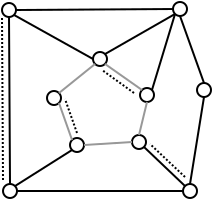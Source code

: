 <?xml version="1.0" encoding="UTF-8"?>
<dia:diagram xmlns:dia="http://www.lysator.liu.se/~alla/dia/">
  <dia:layer name="Hintergrund" visible="true">
    <dia:object type="Standard - Ellipse" version="0" id="O0">
      <dia:attribute name="obj_pos">
        <dia:point val="5,6.05"/>
      </dia:attribute>
      <dia:attribute name="obj_bb">
        <dia:rectangle val="4.95,6;5.75,6.8"/>
      </dia:attribute>
      <dia:attribute name="elem_corner">
        <dia:point val="5,6.05"/>
      </dia:attribute>
      <dia:attribute name="elem_width">
        <dia:real val="0.7"/>
      </dia:attribute>
      <dia:attribute name="elem_height">
        <dia:real val="0.7"/>
      </dia:attribute>
    </dia:object>
    <dia:object type="Standard - Ellipse" version="0" id="O1">
      <dia:attribute name="obj_pos">
        <dia:point val="5.05,15.1"/>
      </dia:attribute>
      <dia:attribute name="obj_bb">
        <dia:rectangle val="5,15.05;5.8,15.85"/>
      </dia:attribute>
      <dia:attribute name="elem_corner">
        <dia:point val="5.05,15.1"/>
      </dia:attribute>
      <dia:attribute name="elem_width">
        <dia:real val="0.7"/>
      </dia:attribute>
      <dia:attribute name="elem_height">
        <dia:real val="0.7"/>
      </dia:attribute>
    </dia:object>
    <dia:object type="Standard - Ellipse" version="0" id="O2">
      <dia:attribute name="obj_pos">
        <dia:point val="13.55,6"/>
      </dia:attribute>
      <dia:attribute name="obj_bb">
        <dia:rectangle val="13.5,5.95;14.3,6.75"/>
      </dia:attribute>
      <dia:attribute name="elem_corner">
        <dia:point val="13.55,6"/>
      </dia:attribute>
      <dia:attribute name="elem_width">
        <dia:real val="0.7"/>
      </dia:attribute>
      <dia:attribute name="elem_height">
        <dia:real val="0.7"/>
      </dia:attribute>
    </dia:object>
    <dia:object type="Standard - Ellipse" version="0" id="O3">
      <dia:attribute name="obj_pos">
        <dia:point val="14.75,10.05"/>
      </dia:attribute>
      <dia:attribute name="obj_bb">
        <dia:rectangle val="14.7,10;15.5,10.8"/>
      </dia:attribute>
      <dia:attribute name="elem_corner">
        <dia:point val="14.75,10.05"/>
      </dia:attribute>
      <dia:attribute name="elem_width">
        <dia:real val="0.7"/>
      </dia:attribute>
      <dia:attribute name="elem_height">
        <dia:real val="0.7"/>
      </dia:attribute>
    </dia:object>
    <dia:object type="Standard - Ellipse" version="0" id="O4">
      <dia:attribute name="obj_pos">
        <dia:point val="14.05,15.1"/>
      </dia:attribute>
      <dia:attribute name="obj_bb">
        <dia:rectangle val="14,15.05;14.8,15.85"/>
      </dia:attribute>
      <dia:attribute name="elem_corner">
        <dia:point val="14.05,15.1"/>
      </dia:attribute>
      <dia:attribute name="elem_width">
        <dia:real val="0.7"/>
      </dia:attribute>
      <dia:attribute name="elem_height">
        <dia:real val="0.7"/>
      </dia:attribute>
    </dia:object>
    <dia:object type="Standard - Ellipse" version="0" id="O5">
      <dia:attribute name="obj_pos">
        <dia:point val="9.55,8.5"/>
      </dia:attribute>
      <dia:attribute name="obj_bb">
        <dia:rectangle val="9.5,8.45;10.3,9.25"/>
      </dia:attribute>
      <dia:attribute name="elem_corner">
        <dia:point val="9.55,8.5"/>
      </dia:attribute>
      <dia:attribute name="elem_width">
        <dia:real val="0.7"/>
      </dia:attribute>
      <dia:attribute name="elem_height">
        <dia:real val="0.7"/>
      </dia:attribute>
    </dia:object>
    <dia:object type="Standard - Ellipse" version="0" id="O6">
      <dia:attribute name="obj_pos">
        <dia:point val="7.25,10.45"/>
      </dia:attribute>
      <dia:attribute name="obj_bb">
        <dia:rectangle val="7.2,10.4;8,11.2"/>
      </dia:attribute>
      <dia:attribute name="elem_corner">
        <dia:point val="7.25,10.45"/>
      </dia:attribute>
      <dia:attribute name="elem_width">
        <dia:real val="0.7"/>
      </dia:attribute>
      <dia:attribute name="elem_height">
        <dia:real val="0.7"/>
      </dia:attribute>
    </dia:object>
    <dia:object type="Standard - Ellipse" version="0" id="O7">
      <dia:attribute name="obj_pos">
        <dia:point val="11.9,10.3"/>
      </dia:attribute>
      <dia:attribute name="obj_bb">
        <dia:rectangle val="11.85,10.25;12.65,11.05"/>
      </dia:attribute>
      <dia:attribute name="elem_corner">
        <dia:point val="11.9,10.3"/>
      </dia:attribute>
      <dia:attribute name="elem_width">
        <dia:real val="0.7"/>
      </dia:attribute>
      <dia:attribute name="elem_height">
        <dia:real val="0.7"/>
      </dia:attribute>
    </dia:object>
    <dia:object type="Standard - Ellipse" version="0" id="O8">
      <dia:attribute name="obj_pos">
        <dia:point val="8.4,12.8"/>
      </dia:attribute>
      <dia:attribute name="obj_bb">
        <dia:rectangle val="8.35,12.75;9.15,13.55"/>
      </dia:attribute>
      <dia:attribute name="elem_corner">
        <dia:point val="8.4,12.8"/>
      </dia:attribute>
      <dia:attribute name="elem_width">
        <dia:real val="0.7"/>
      </dia:attribute>
      <dia:attribute name="elem_height">
        <dia:real val="0.7"/>
      </dia:attribute>
    </dia:object>
    <dia:object type="Standard - Ellipse" version="0" id="O9">
      <dia:attribute name="obj_pos">
        <dia:point val="11.5,12.65"/>
      </dia:attribute>
      <dia:attribute name="obj_bb">
        <dia:rectangle val="11.45,12.6;12.25,13.4"/>
      </dia:attribute>
      <dia:attribute name="elem_corner">
        <dia:point val="11.5,12.65"/>
      </dia:attribute>
      <dia:attribute name="elem_width">
        <dia:real val="0.7"/>
      </dia:attribute>
      <dia:attribute name="elem_height">
        <dia:real val="0.7"/>
      </dia:attribute>
    </dia:object>
    <dia:object type="Standard - Line" version="0" id="O10">
      <dia:attribute name="obj_pos">
        <dia:point val="5.35,6.75"/>
      </dia:attribute>
      <dia:attribute name="obj_bb">
        <dia:rectangle val="5.3,6.7;5.45,15.15"/>
      </dia:attribute>
      <dia:attribute name="conn_endpoints">
        <dia:point val="5.35,6.75"/>
        <dia:point val="5.4,15.1"/>
      </dia:attribute>
      <dia:attribute name="numcp">
        <dia:int val="1"/>
      </dia:attribute>
      <dia:connections>
        <dia:connection handle="0" to="O0" connection="6"/>
        <dia:connection handle="1" to="O1" connection="1"/>
      </dia:connections>
    </dia:object>
    <dia:object type="Standard - Line" version="0" id="O11">
      <dia:attribute name="obj_pos">
        <dia:point val="5.7,6.4"/>
      </dia:attribute>
      <dia:attribute name="obj_bb">
        <dia:rectangle val="5.65,6.3;13.6,6.45"/>
      </dia:attribute>
      <dia:attribute name="conn_endpoints">
        <dia:point val="5.7,6.4"/>
        <dia:point val="13.55,6.35"/>
      </dia:attribute>
      <dia:attribute name="numcp">
        <dia:int val="1"/>
      </dia:attribute>
      <dia:connections>
        <dia:connection handle="0" to="O0" connection="4"/>
        <dia:connection handle="1" to="O2" connection="3"/>
      </dia:connections>
    </dia:object>
    <dia:object type="Standard - Line" version="0" id="O12">
      <dia:attribute name="obj_pos">
        <dia:point val="15.1,10.05"/>
      </dia:attribute>
      <dia:attribute name="obj_bb">
        <dia:rectangle val="13.836,6.636;15.164,10.114"/>
      </dia:attribute>
      <dia:attribute name="conn_endpoints">
        <dia:point val="15.1,10.05"/>
        <dia:point val="13.9,6.7"/>
      </dia:attribute>
      <dia:attribute name="numcp">
        <dia:int val="1"/>
      </dia:attribute>
      <dia:connections>
        <dia:connection handle="0" to="O3" connection="1"/>
        <dia:connection handle="1" to="O2" connection="6"/>
      </dia:connections>
    </dia:object>
    <dia:object type="Standard - Line" version="0" id="O13">
      <dia:attribute name="obj_pos">
        <dia:point val="15.1,10.75"/>
      </dia:attribute>
      <dia:attribute name="obj_bb">
        <dia:rectangle val="14.343,10.693;15.157,15.157"/>
      </dia:attribute>
      <dia:attribute name="conn_endpoints">
        <dia:point val="15.1,10.75"/>
        <dia:point val="14.4,15.1"/>
      </dia:attribute>
      <dia:attribute name="numcp">
        <dia:int val="1"/>
      </dia:attribute>
      <dia:connections>
        <dia:connection handle="0" to="O3" connection="6"/>
        <dia:connection handle="1" to="O4" connection="1"/>
      </dia:connections>
    </dia:object>
    <dia:object type="Standard - Line" version="0" id="O14">
      <dia:attribute name="obj_pos">
        <dia:point val="5.75,15.45"/>
      </dia:attribute>
      <dia:attribute name="obj_bb">
        <dia:rectangle val="5.7,15.4;14.1,15.5"/>
      </dia:attribute>
      <dia:attribute name="conn_endpoints">
        <dia:point val="5.75,15.45"/>
        <dia:point val="14.05,15.45"/>
      </dia:attribute>
      <dia:attribute name="numcp">
        <dia:int val="1"/>
      </dia:attribute>
      <dia:connections>
        <dia:connection handle="0" to="O1" connection="4"/>
        <dia:connection handle="1" to="O4" connection="3"/>
      </dia:connections>
    </dia:object>
    <dia:object type="Standard - Line" version="0" id="O15">
      <dia:attribute name="obj_pos">
        <dia:point val="5.597,6.647"/>
      </dia:attribute>
      <dia:attribute name="obj_bb">
        <dia:rectangle val="5.529,6.579;9.618,8.918"/>
      </dia:attribute>
      <dia:attribute name="conn_endpoints">
        <dia:point val="5.597,6.647"/>
        <dia:point val="9.55,8.85"/>
      </dia:attribute>
      <dia:attribute name="numcp">
        <dia:int val="1"/>
      </dia:attribute>
      <dia:connections>
        <dia:connection handle="0" to="O0" connection="7"/>
        <dia:connection handle="1" to="O5" connection="3"/>
      </dia:connections>
    </dia:object>
    <dia:object type="Standard - Line" version="0" id="O16">
      <dia:attribute name="obj_pos">
        <dia:point val="13.652,6.597"/>
      </dia:attribute>
      <dia:attribute name="obj_bb">
        <dia:rectangle val="10.079,6.529;13.721,8.671"/>
      </dia:attribute>
      <dia:attribute name="conn_endpoints">
        <dia:point val="13.652,6.597"/>
        <dia:point val="10.148,8.603"/>
      </dia:attribute>
      <dia:attribute name="numcp">
        <dia:int val="1"/>
      </dia:attribute>
      <dia:connections>
        <dia:connection handle="0" to="O2" connection="5"/>
        <dia:connection handle="1" to="O5" connection="2"/>
      </dia:connections>
    </dia:object>
    <dia:object type="Standard - Line" version="0" id="O17">
      <dia:attribute name="obj_pos">
        <dia:point val="13.652,6.597"/>
      </dia:attribute>
      <dia:attribute name="obj_bb">
        <dia:rectangle val="12.435,6.535;13.715,10.465"/>
      </dia:attribute>
      <dia:attribute name="conn_endpoints">
        <dia:point val="13.652,6.597"/>
        <dia:point val="12.498,10.402"/>
      </dia:attribute>
      <dia:attribute name="numcp">
        <dia:int val="1"/>
      </dia:attribute>
      <dia:connections>
        <dia:connection handle="0" to="O2" connection="5"/>
        <dia:connection handle="1" to="O7" connection="2"/>
      </dia:connections>
    </dia:object>
    <dia:object type="Standard - Line" version="0" id="O18">
      <dia:attribute name="obj_pos">
        <dia:point val="8.503,13.398"/>
      </dia:attribute>
      <dia:attribute name="obj_bb">
        <dia:rectangle val="5.579,13.329;8.571,15.271"/>
      </dia:attribute>
      <dia:attribute name="conn_endpoints">
        <dia:point val="8.503,13.398"/>
        <dia:point val="5.647,15.203"/>
      </dia:attribute>
      <dia:attribute name="numcp">
        <dia:int val="1"/>
      </dia:attribute>
      <dia:connections>
        <dia:connection handle="0" to="O8" connection="5"/>
        <dia:connection handle="1" to="O1" connection="2"/>
      </dia:connections>
    </dia:object>
    <dia:object type="Standard - Line" version="0" id="O19">
      <dia:attribute name="obj_pos">
        <dia:point val="12.098,13.248"/>
      </dia:attribute>
      <dia:attribute name="obj_bb">
        <dia:rectangle val="12.027,13.177;14.223,15.273"/>
      </dia:attribute>
      <dia:attribute name="conn_endpoints">
        <dia:point val="12.098,13.248"/>
        <dia:point val="14.152,15.203"/>
      </dia:attribute>
      <dia:attribute name="numcp">
        <dia:int val="1"/>
      </dia:attribute>
      <dia:connections>
        <dia:connection handle="0" to="O9" connection="7"/>
        <dia:connection handle="1" to="O4" connection="0"/>
      </dia:connections>
    </dia:object>
    <dia:object type="Standard - Line" version="0" id="O20">
      <dia:attribute name="obj_pos">
        <dia:point val="9.653,9.097"/>
      </dia:attribute>
      <dia:attribute name="obj_bb">
        <dia:rectangle val="7.777,9.027;9.723,10.623"/>
      </dia:attribute>
      <dia:attribute name="conn_endpoints">
        <dia:point val="9.653,9.097"/>
        <dia:point val="7.847,10.553"/>
      </dia:attribute>
      <dia:attribute name="numcp">
        <dia:int val="1"/>
      </dia:attribute>
      <dia:attribute name="line_color">
        <dia:color val="#989898"/>
      </dia:attribute>
      <dia:attribute name="line_width">
        <dia:real val="0.1"/>
      </dia:attribute>
      <dia:connections>
        <dia:connection handle="0" to="O5" connection="5"/>
        <dia:connection handle="1" to="O6" connection="2"/>
      </dia:connections>
    </dia:object>
    <dia:object type="Standard - Line" version="0" id="O21">
      <dia:attribute name="obj_pos">
        <dia:point val="8.503,12.902"/>
      </dia:attribute>
      <dia:attribute name="obj_bb">
        <dia:rectangle val="7.784,10.984;8.566,12.966"/>
      </dia:attribute>
      <dia:attribute name="conn_endpoints">
        <dia:point val="8.503,12.902"/>
        <dia:point val="7.847,11.047"/>
      </dia:attribute>
      <dia:attribute name="numcp">
        <dia:int val="1"/>
      </dia:attribute>
      <dia:attribute name="line_color">
        <dia:color val="#989898"/>
      </dia:attribute>
      <dia:attribute name="line_width">
        <dia:real val="0.1"/>
      </dia:attribute>
      <dia:connections>
        <dia:connection handle="0" to="O8" connection="0"/>
        <dia:connection handle="1" to="O6" connection="7"/>
      </dia:connections>
    </dia:object>
    <dia:object type="Standard - Line" version="0" id="O22">
      <dia:attribute name="obj_pos">
        <dia:point val="12.002,10.402"/>
      </dia:attribute>
      <dia:attribute name="obj_bb">
        <dia:rectangle val="10.078,9.028;12.072,10.472"/>
      </dia:attribute>
      <dia:attribute name="conn_endpoints">
        <dia:point val="12.002,10.402"/>
        <dia:point val="10.148,9.097"/>
      </dia:attribute>
      <dia:attribute name="numcp">
        <dia:int val="1"/>
      </dia:attribute>
      <dia:attribute name="line_color">
        <dia:color val="#989898"/>
      </dia:attribute>
      <dia:attribute name="line_width">
        <dia:real val="0.1"/>
      </dia:attribute>
      <dia:connections>
        <dia:connection handle="0" to="O7" connection="0"/>
        <dia:connection handle="1" to="O5" connection="7"/>
      </dia:connections>
    </dia:object>
    <dia:object type="Standard - Line" version="0" id="O23">
      <dia:attribute name="obj_pos">
        <dia:point val="11.85,12.65"/>
      </dia:attribute>
      <dia:attribute name="obj_bb">
        <dia:rectangle val="11.79,10.94;12.31,12.71"/>
      </dia:attribute>
      <dia:attribute name="conn_endpoints">
        <dia:point val="11.85,12.65"/>
        <dia:point val="12.25,11"/>
      </dia:attribute>
      <dia:attribute name="numcp">
        <dia:int val="1"/>
      </dia:attribute>
      <dia:attribute name="line_color">
        <dia:color val="#989898"/>
      </dia:attribute>
      <dia:attribute name="line_width">
        <dia:real val="0.1"/>
      </dia:attribute>
      <dia:connections>
        <dia:connection handle="0" to="O9" connection="1"/>
        <dia:connection handle="1" to="O7" connection="6"/>
      </dia:connections>
    </dia:object>
    <dia:object type="Standard - Line" version="0" id="O24">
      <dia:attribute name="obj_pos">
        <dia:point val="11.5,13"/>
      </dia:attribute>
      <dia:attribute name="obj_bb">
        <dia:rectangle val="9.047,12.947;11.553,13.203"/>
      </dia:attribute>
      <dia:attribute name="conn_endpoints">
        <dia:point val="11.5,13"/>
        <dia:point val="9.1,13.15"/>
      </dia:attribute>
      <dia:attribute name="numcp">
        <dia:int val="1"/>
      </dia:attribute>
      <dia:attribute name="line_color">
        <dia:color val="#989898"/>
      </dia:attribute>
      <dia:attribute name="line_width">
        <dia:real val="0.1"/>
      </dia:attribute>
      <dia:connections>
        <dia:connection handle="0" to="O9" connection="3"/>
        <dia:connection handle="1" to="O8" connection="4"/>
      </dia:connections>
    </dia:object>
    <dia:object type="Standard - Line" version="0" id="O25">
      <dia:attribute name="obj_pos">
        <dia:point val="5,6.8"/>
      </dia:attribute>
      <dia:attribute name="obj_bb">
        <dia:rectangle val="4.95,6.75;5.1,15.0"/>
      </dia:attribute>
      <dia:attribute name="conn_endpoints">
        <dia:point val="5,6.8"/>
        <dia:point val="5.05,14.95"/>
      </dia:attribute>
      <dia:attribute name="numcp">
        <dia:int val="1"/>
      </dia:attribute>
      <dia:attribute name="line_width">
        <dia:real val="0.1"/>
      </dia:attribute>
      <dia:attribute name="line_style">
        <dia:enum val="4"/>
      </dia:attribute>
    </dia:object>
    <dia:object type="Standard - Line" version="0" id="O26">
      <dia:attribute name="obj_pos">
        <dia:point val="14.15,14.75"/>
      </dia:attribute>
      <dia:attribute name="obj_bb">
        <dia:rectangle val="12.329,13.029;14.221,14.821"/>
      </dia:attribute>
      <dia:attribute name="conn_endpoints">
        <dia:point val="14.15,14.75"/>
        <dia:point val="12.4,13.1"/>
      </dia:attribute>
      <dia:attribute name="numcp">
        <dia:int val="1"/>
      </dia:attribute>
      <dia:attribute name="line_width">
        <dia:real val="0.1"/>
      </dia:attribute>
      <dia:attribute name="line_style">
        <dia:enum val="4"/>
      </dia:attribute>
    </dia:object>
    <dia:object type="Standard - Line" version="0" id="O27">
      <dia:attribute name="obj_pos">
        <dia:point val="8.75,12.55"/>
      </dia:attribute>
      <dia:attribute name="obj_bb">
        <dia:rectangle val="8.086,10.786;8.814,12.614"/>
      </dia:attribute>
      <dia:attribute name="conn_endpoints">
        <dia:point val="8.75,12.55"/>
        <dia:point val="8.15,10.85"/>
      </dia:attribute>
      <dia:attribute name="numcp">
        <dia:int val="1"/>
      </dia:attribute>
      <dia:attribute name="line_width">
        <dia:real val="0.1"/>
      </dia:attribute>
      <dia:attribute name="line_style">
        <dia:enum val="4"/>
      </dia:attribute>
    </dia:object>
    <dia:object type="Standard - Line" version="0" id="O28">
      <dia:attribute name="obj_pos">
        <dia:point val="11.6,10.55"/>
      </dia:attribute>
      <dia:attribute name="obj_bb">
        <dia:rectangle val="9.93,9.33;11.67,10.62"/>
      </dia:attribute>
      <dia:attribute name="conn_endpoints">
        <dia:point val="11.6,10.55"/>
        <dia:point val="10,9.4"/>
      </dia:attribute>
      <dia:attribute name="numcp">
        <dia:int val="1"/>
      </dia:attribute>
      <dia:attribute name="line_width">
        <dia:real val="0.1"/>
      </dia:attribute>
      <dia:attribute name="line_style">
        <dia:enum val="4"/>
      </dia:attribute>
    </dia:object>
  </dia:layer>
</dia:diagram>
